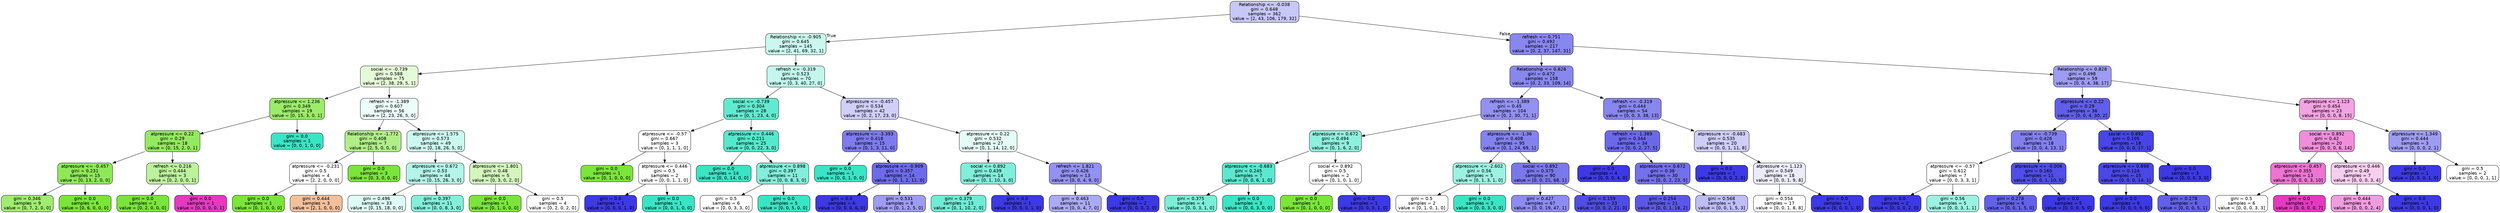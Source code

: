 digraph Tree {
node [shape=box, style="filled, rounded", color="black", fontname=helvetica] ;
edge [fontname=helvetica] ;
0 [label="Relationship <= -0.038\ngini = 0.648\nsamples = 362\nvalue = [2, 43, 106, 179, 32]", fillcolor="#c7c7f8"] ;
1 [label="Relationship <= -0.905\ngini = 0.645\nsamples = 145\nvalue = [2, 41, 69, 32, 1]", fillcolor="#caf8ef"] ;
0 -> 1 [labeldistance=2.5, labelangle=45, headlabel="True"] ;
2 [label="social <= -0.739\ngini = 0.588\nsamples = 75\nvalue = [2, 38, 29, 5, 1]", fillcolor="#e5fad8"] ;
1 -> 2 ;
3 [label="atpressure <= 1.236\ngini = 0.349\nsamples = 19\nvalue = [0, 15, 3, 0, 1]", fillcolor="#9cec6a"] ;
2 -> 3 ;
4 [label="atpressure <= 0.22\ngini = 0.29\nsamples = 18\nvalue = [0, 15, 2, 0, 1]", fillcolor="#94ea5e"] ;
3 -> 4 ;
5 [label="atpressure <= -0.457\ngini = 0.231\nsamples = 15\nvalue = [0, 13, 2, 0, 0]", fillcolor="#8fe957"] ;
4 -> 5 ;
6 [label="gini = 0.346\nsamples = 9\nvalue = [0, 7, 2, 0, 0]", fillcolor="#a1ec72"] ;
5 -> 6 ;
7 [label="gini = 0.0\nsamples = 6\nvalue = [0, 6, 0, 0, 0]", fillcolor="#7be539"] ;
5 -> 7 ;
8 [label="refresh <= 0.216\ngini = 0.444\nsamples = 3\nvalue = [0, 2, 0, 0, 1]", fillcolor="#bdf29c"] ;
4 -> 8 ;
9 [label="gini = 0.0\nsamples = 2\nvalue = [0, 2, 0, 0, 0]", fillcolor="#7be539"] ;
8 -> 9 ;
10 [label="gini = 0.0\nsamples = 1\nvalue = [0, 0, 0, 0, 1]", fillcolor="#e539c0"] ;
8 -> 10 ;
11 [label="gini = 0.0\nsamples = 1\nvalue = [0, 0, 1, 0, 0]", fillcolor="#39e5c5"] ;
3 -> 11 ;
12 [label="refresh <= -1.389\ngini = 0.607\nsamples = 56\nvalue = [2, 23, 26, 5, 0]", fillcolor="#edfdfa"] ;
2 -> 12 ;
13 [label="Relationship <= -1.772\ngini = 0.408\nsamples = 7\nvalue = [2, 5, 0, 0, 0]", fillcolor="#b0ef88"] ;
12 -> 13 ;
14 [label="atpressure <= -0.231\ngini = 0.5\nsamples = 4\nvalue = [2, 2, 0, 0, 0]", fillcolor="#ffffff"] ;
13 -> 14 ;
15 [label="gini = 0.0\nsamples = 1\nvalue = [0, 1, 0, 0, 0]", fillcolor="#7be539"] ;
14 -> 15 ;
16 [label="gini = 0.444\nsamples = 3\nvalue = [2, 1, 0, 0, 0]", fillcolor="#f2c09c"] ;
14 -> 16 ;
17 [label="gini = 0.0\nsamples = 3\nvalue = [0, 3, 0, 0, 0]", fillcolor="#7be539"] ;
13 -> 17 ;
18 [label="atpressure <= 1.575\ngini = 0.573\nsamples = 49\nvalue = [0, 18, 26, 5, 0]", fillcolor="#ccf8f0"] ;
12 -> 18 ;
19 [label="atpressure <= 0.672\ngini = 0.53\nsamples = 44\nvalue = [0, 15, 26, 3, 0]", fillcolor="#b4f5e9"] ;
18 -> 19 ;
20 [label="gini = 0.496\nsamples = 33\nvalue = [0, 15, 18, 0, 0]", fillcolor="#defbf5"] ;
19 -> 20 ;
21 [label="gini = 0.397\nsamples = 11\nvalue = [0, 0, 8, 3, 0]", fillcolor="#83efdb"] ;
19 -> 21 ;
22 [label="atpressure <= 1.801\ngini = 0.48\nsamples = 5\nvalue = [0, 3, 0, 2, 0]", fillcolor="#d3f6bd"] ;
18 -> 22 ;
23 [label="gini = 0.0\nsamples = 1\nvalue = [0, 1, 0, 0, 0]", fillcolor="#7be539"] ;
22 -> 23 ;
24 [label="gini = 0.5\nsamples = 4\nvalue = [0, 2, 0, 2, 0]", fillcolor="#ffffff"] ;
22 -> 24 ;
25 [label="refresh <= -0.319\ngini = 0.523\nsamples = 70\nvalue = [0, 3, 40, 27, 0]", fillcolor="#c3f7ed"] ;
1 -> 25 ;
26 [label="social <= -0.739\ngini = 0.304\nsamples = 28\nvalue = [0, 1, 23, 4, 0]", fillcolor="#62ead1"] ;
25 -> 26 ;
27 [label="atpressure <= -0.57\ngini = 0.667\nsamples = 3\nvalue = [0, 1, 1, 1, 0]", fillcolor="#ffffff"] ;
26 -> 27 ;
28 [label="gini = 0.0\nsamples = 1\nvalue = [0, 1, 0, 0, 0]", fillcolor="#7be539"] ;
27 -> 28 ;
29 [label="atpressure <= 0.446\ngini = 0.5\nsamples = 2\nvalue = [0, 0, 1, 1, 0]", fillcolor="#ffffff"] ;
27 -> 29 ;
30 [label="gini = 0.0\nsamples = 1\nvalue = [0, 0, 0, 1, 0]", fillcolor="#3c39e5"] ;
29 -> 30 ;
31 [label="gini = 0.0\nsamples = 1\nvalue = [0, 0, 1, 0, 0]", fillcolor="#39e5c5"] ;
29 -> 31 ;
32 [label="atpressure <= 0.446\ngini = 0.211\nsamples = 25\nvalue = [0, 0, 22, 3, 0]", fillcolor="#54e9cd"] ;
26 -> 32 ;
33 [label="gini = 0.0\nsamples = 14\nvalue = [0, 0, 14, 0, 0]", fillcolor="#39e5c5"] ;
32 -> 33 ;
34 [label="atpressure <= 0.898\ngini = 0.397\nsamples = 11\nvalue = [0, 0, 8, 3, 0]", fillcolor="#83efdb"] ;
32 -> 34 ;
35 [label="gini = 0.5\nsamples = 6\nvalue = [0, 0, 3, 3, 0]", fillcolor="#ffffff"] ;
34 -> 35 ;
36 [label="gini = 0.0\nsamples = 5\nvalue = [0, 0, 5, 0, 0]", fillcolor="#39e5c5"] ;
34 -> 36 ;
37 [label="atpressure <= -0.457\ngini = 0.534\nsamples = 42\nvalue = [0, 2, 17, 23, 0]", fillcolor="#d0cff9"] ;
25 -> 37 ;
38 [label="atpressure <= -3.393\ngini = 0.418\nsamples = 15\nvalue = [0, 1, 3, 11, 0]", fillcolor="#7d7bee"] ;
37 -> 38 ;
39 [label="gini = 0.0\nsamples = 1\nvalue = [0, 0, 1, 0, 0]", fillcolor="#39e5c5"] ;
38 -> 39 ;
40 [label="atpressure <= -0.909\ngini = 0.357\nsamples = 14\nvalue = [0, 1, 2, 11, 0]", fillcolor="#6d6bec"] ;
38 -> 40 ;
41 [label="gini = 0.0\nsamples = 6\nvalue = [0, 0, 0, 6, 0]", fillcolor="#3c39e5"] ;
40 -> 41 ;
42 [label="gini = 0.531\nsamples = 8\nvalue = [0, 1, 2, 5, 0]", fillcolor="#9e9cf2"] ;
40 -> 42 ;
43 [label="atpressure <= 0.22\ngini = 0.532\nsamples = 27\nvalue = [0, 1, 14, 12, 0]", fillcolor="#e5fcf7"] ;
37 -> 43 ;
44 [label="social <= 0.892\ngini = 0.439\nsamples = 14\nvalue = [0, 1, 10, 3, 0]", fillcolor="#81eeda"] ;
43 -> 44 ;
45 [label="gini = 0.379\nsamples = 13\nvalue = [0, 1, 10, 2, 0]", fillcolor="#6fecd5"] ;
44 -> 45 ;
46 [label="gini = 0.0\nsamples = 1\nvalue = [0, 0, 0, 1, 0]", fillcolor="#3c39e5"] ;
44 -> 46 ;
47 [label="refresh <= 1.821\ngini = 0.426\nsamples = 13\nvalue = [0, 0, 4, 9, 0]", fillcolor="#9391f1"] ;
43 -> 47 ;
48 [label="gini = 0.463\nsamples = 11\nvalue = [0, 0, 4, 7, 0]", fillcolor="#abaaf4"] ;
47 -> 48 ;
49 [label="gini = 0.0\nsamples = 2\nvalue = [0, 0, 0, 2, 0]", fillcolor="#3c39e5"] ;
47 -> 49 ;
50 [label="refresh <= 0.751\ngini = 0.492\nsamples = 217\nvalue = [0, 2, 37, 147, 31]", fillcolor="#8886ef"] ;
0 -> 50 [labeldistance=2.5, labelangle=-45, headlabel="False"] ;
51 [label="Relationship <= 0.828\ngini = 0.472\nsamples = 158\nvalue = [0, 2, 33, 109, 14]", fillcolor="#8887ef"] ;
50 -> 51 ;
52 [label="refresh <= -1.389\ngini = 0.45\nsamples = 104\nvalue = [0, 2, 30, 71, 1]", fillcolor="#9391f1"] ;
51 -> 52 ;
53 [label="atpressure <= 0.672\ngini = 0.494\nsamples = 9\nvalue = [0, 1, 6, 2, 0]", fillcolor="#8ef0de"] ;
52 -> 53 ;
54 [label="atpressure <= -0.683\ngini = 0.245\nsamples = 7\nvalue = [0, 0, 6, 1, 0]", fillcolor="#5ae9cf"] ;
53 -> 54 ;
55 [label="gini = 0.375\nsamples = 4\nvalue = [0, 0, 3, 1, 0]", fillcolor="#7beed8"] ;
54 -> 55 ;
56 [label="gini = 0.0\nsamples = 3\nvalue = [0, 0, 3, 0, 0]", fillcolor="#39e5c5"] ;
54 -> 56 ;
57 [label="social <= 0.892\ngini = 0.5\nsamples = 2\nvalue = [0, 1, 0, 1, 0]", fillcolor="#ffffff"] ;
53 -> 57 ;
58 [label="gini = 0.0\nsamples = 1\nvalue = [0, 1, 0, 0, 0]", fillcolor="#7be539"] ;
57 -> 58 ;
59 [label="gini = 0.0\nsamples = 1\nvalue = [0, 0, 0, 1, 0]", fillcolor="#3c39e5"] ;
57 -> 59 ;
60 [label="atpressure <= -1.36\ngini = 0.408\nsamples = 95\nvalue = [0, 1, 24, 69, 1]", fillcolor="#8382ef"] ;
52 -> 60 ;
61 [label="atpressure <= -2.602\ngini = 0.56\nsamples = 5\nvalue = [0, 1, 3, 1, 0]", fillcolor="#9cf2e2"] ;
60 -> 61 ;
62 [label="gini = 0.5\nsamples = 2\nvalue = [0, 1, 0, 1, 0]", fillcolor="#ffffff"] ;
61 -> 62 ;
63 [label="gini = 0.0\nsamples = 3\nvalue = [0, 0, 3, 0, 0]", fillcolor="#39e5c5"] ;
61 -> 63 ;
64 [label="social <= 0.892\ngini = 0.375\nsamples = 90\nvalue = [0, 0, 21, 68, 1]", fillcolor="#7a78ed"] ;
60 -> 64 ;
65 [label="gini = 0.427\nsamples = 67\nvalue = [0, 0, 19, 47, 1]", fillcolor="#8d8cf0"] ;
64 -> 65 ;
66 [label="gini = 0.159\nsamples = 23\nvalue = [0, 0, 2, 21, 0]", fillcolor="#4f4ce7"] ;
64 -> 66 ;
67 [label="refresh <= -0.319\ngini = 0.444\nsamples = 54\nvalue = [0, 0, 3, 38, 13]", fillcolor="#8886ef"] ;
51 -> 67 ;
68 [label="refresh <= -1.389\ngini = 0.344\nsamples = 34\nvalue = [0, 0, 2, 27, 5]", fillcolor="#6b69eb"] ;
67 -> 68 ;
69 [label="gini = 0.0\nsamples = 4\nvalue = [0, 0, 0, 4, 0]", fillcolor="#3c39e5"] ;
68 -> 69 ;
70 [label="atpressure <= 0.672\ngini = 0.38\nsamples = 30\nvalue = [0, 0, 2, 23, 5]", fillcolor="#7370ec"] ;
68 -> 70 ;
71 [label="gini = 0.254\nsamples = 21\nvalue = [0, 0, 1, 18, 2]", fillcolor="#5b58e9"] ;
70 -> 71 ;
72 [label="gini = 0.568\nsamples = 9\nvalue = [0, 0, 1, 5, 3]", fillcolor="#bebdf6"] ;
70 -> 72 ;
73 [label="atpressure <= -0.683\ngini = 0.535\nsamples = 20\nvalue = [0, 0, 1, 11, 8]", fillcolor="#cecef8"] ;
67 -> 73 ;
74 [label="gini = 0.0\nsamples = 2\nvalue = [0, 0, 0, 2, 0]", fillcolor="#3c39e5"] ;
73 -> 74 ;
75 [label="atpressure <= 1.123\ngini = 0.549\nsamples = 18\nvalue = [0, 0, 1, 9, 8]", fillcolor="#ebebfc"] ;
73 -> 75 ;
76 [label="gini = 0.554\nsamples = 17\nvalue = [0, 0, 1, 8, 8]", fillcolor="#ffffff"] ;
75 -> 76 ;
77 [label="gini = 0.0\nsamples = 1\nvalue = [0, 0, 0, 1, 0]", fillcolor="#3c39e5"] ;
75 -> 77 ;
78 [label="Relationship <= 0.828\ngini = 0.498\nsamples = 59\nvalue = [0, 0, 4, 38, 17]", fillcolor="#9e9cf2"] ;
50 -> 78 ;
79 [label="atpressure <= 0.22\ngini = 0.29\nsamples = 36\nvalue = [0, 0, 4, 30, 2]", fillcolor="#615eea"] ;
78 -> 79 ;
80 [label="social <= -0.739\ngini = 0.426\nsamples = 18\nvalue = [0, 0, 4, 13, 1]", fillcolor="#8280ee"] ;
79 -> 80 ;
81 [label="atpressure <= -0.57\ngini = 0.612\nsamples = 7\nvalue = [0, 0, 3, 3, 1]", fillcolor="#ffffff"] ;
80 -> 81 ;
82 [label="gini = 0.0\nsamples = 2\nvalue = [0, 0, 0, 2, 0]", fillcolor="#3c39e5"] ;
81 -> 82 ;
83 [label="gini = 0.56\nsamples = 5\nvalue = [0, 0, 3, 1, 1]", fillcolor="#9cf2e2"] ;
81 -> 83 ;
84 [label="atpressure <= -0.006\ngini = 0.165\nsamples = 11\nvalue = [0, 0, 1, 10, 0]", fillcolor="#504de8"] ;
80 -> 84 ;
85 [label="gini = 0.278\nsamples = 6\nvalue = [0, 0, 1, 5, 0]", fillcolor="#6361ea"] ;
84 -> 85 ;
86 [label="gini = 0.0\nsamples = 5\nvalue = [0, 0, 0, 5, 0]", fillcolor="#3c39e5"] ;
84 -> 86 ;
87 [label="social <= 0.892\ngini = 0.105\nsamples = 18\nvalue = [0, 0, 0, 17, 1]", fillcolor="#4745e7"] ;
79 -> 87 ;
88 [label="atpressure <= 0.898\ngini = 0.124\nsamples = 15\nvalue = [0, 0, 0, 14, 1]", fillcolor="#4a47e7"] ;
87 -> 88 ;
89 [label="gini = 0.0\nsamples = 9\nvalue = [0, 0, 0, 9, 0]", fillcolor="#3c39e5"] ;
88 -> 89 ;
90 [label="gini = 0.278\nsamples = 6\nvalue = [0, 0, 0, 5, 1]", fillcolor="#6361ea"] ;
88 -> 90 ;
91 [label="gini = 0.0\nsamples = 3\nvalue = [0, 0, 0, 3, 0]", fillcolor="#3c39e5"] ;
87 -> 91 ;
92 [label="atpressure <= 1.123\ngini = 0.454\nsamples = 23\nvalue = [0, 0, 0, 8, 15]", fillcolor="#f3a3e2"] ;
78 -> 92 ;
93 [label="social <= 0.892\ngini = 0.42\nsamples = 20\nvalue = [0, 0, 0, 6, 14]", fillcolor="#f08edb"] ;
92 -> 93 ;
94 [label="atpressure <= -0.457\ngini = 0.355\nsamples = 13\nvalue = [0, 0, 0, 3, 10]", fillcolor="#ed74d3"] ;
93 -> 94 ;
95 [label="gini = 0.5\nsamples = 6\nvalue = [0, 0, 0, 3, 3]", fillcolor="#ffffff"] ;
94 -> 95 ;
96 [label="gini = 0.0\nsamples = 7\nvalue = [0, 0, 0, 0, 7]", fillcolor="#e539c0"] ;
94 -> 96 ;
97 [label="atpressure <= 0.446\ngini = 0.49\nsamples = 7\nvalue = [0, 0, 0, 3, 4]", fillcolor="#f8ceef"] ;
93 -> 97 ;
98 [label="gini = 0.444\nsamples = 6\nvalue = [0, 0, 0, 2, 4]", fillcolor="#f29ce0"] ;
97 -> 98 ;
99 [label="gini = 0.0\nsamples = 1\nvalue = [0, 0, 0, 1, 0]", fillcolor="#3c39e5"] ;
97 -> 99 ;
100 [label="atpressure <= 1.349\ngini = 0.444\nsamples = 3\nvalue = [0, 0, 0, 2, 1]", fillcolor="#9e9cf2"] ;
92 -> 100 ;
101 [label="gini = 0.0\nsamples = 1\nvalue = [0, 0, 0, 1, 0]", fillcolor="#3c39e5"] ;
100 -> 101 ;
102 [label="gini = 0.5\nsamples = 2\nvalue = [0, 0, 0, 1, 1]", fillcolor="#ffffff"] ;
100 -> 102 ;
}